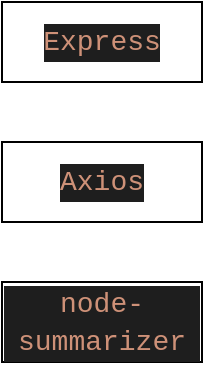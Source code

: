 <mxfile>
    <diagram id="7XTEprnXR5eeN9JA-AuW" name="Page-1">
        <mxGraphModel dx="324" dy="354" grid="1" gridSize="10" guides="1" tooltips="1" connect="1" arrows="1" fold="1" page="1" pageScale="1" pageWidth="850" pageHeight="1100" math="0" shadow="0">
            <root>
                <mxCell id="0"/>
                <mxCell id="1" parent="0"/>
                <mxCell id="5" value="&lt;div style=&quot;color: rgb(212, 212, 212); background-color: rgb(30, 30, 30); font-family: Consolas, &amp;quot;Courier New&amp;quot;, monospace; font-size: 14px; line-height: 19px;&quot;&gt;&lt;span style=&quot;color: #ce9178;&quot;&gt;node-summarizer&lt;/span&gt;&lt;/div&gt;" style="rounded=0;whiteSpace=wrap;html=1;" vertex="1" parent="1">
                    <mxGeometry x="50" y="200" width="100" height="40" as="geometry"/>
                </mxCell>
                <mxCell id="7" value="&lt;div style=&quot;color: rgb(212, 212, 212); background-color: rgb(30, 30, 30); font-family: Consolas, &amp;quot;Courier New&amp;quot;, monospace; font-size: 14px; line-height: 19px;&quot;&gt;&lt;span style=&quot;color: #ce9178;&quot;&gt;Axios&lt;/span&gt;&lt;/div&gt;" style="rounded=0;whiteSpace=wrap;html=1;" vertex="1" parent="1">
                    <mxGeometry x="50" y="130" width="100" height="40" as="geometry"/>
                </mxCell>
                <mxCell id="8" value="&lt;div style=&quot;color: rgb(212, 212, 212); background-color: rgb(30, 30, 30); font-family: Consolas, &amp;quot;Courier New&amp;quot;, monospace; font-size: 14px; line-height: 19px;&quot;&gt;&lt;span style=&quot;color: #ce9178;&quot;&gt;Express&lt;/span&gt;&lt;/div&gt;" style="rounded=0;whiteSpace=wrap;html=1;" vertex="1" parent="1">
                    <mxGeometry x="50" y="60" width="100" height="40" as="geometry"/>
                </mxCell>
            </root>
        </mxGraphModel>
    </diagram>
</mxfile>